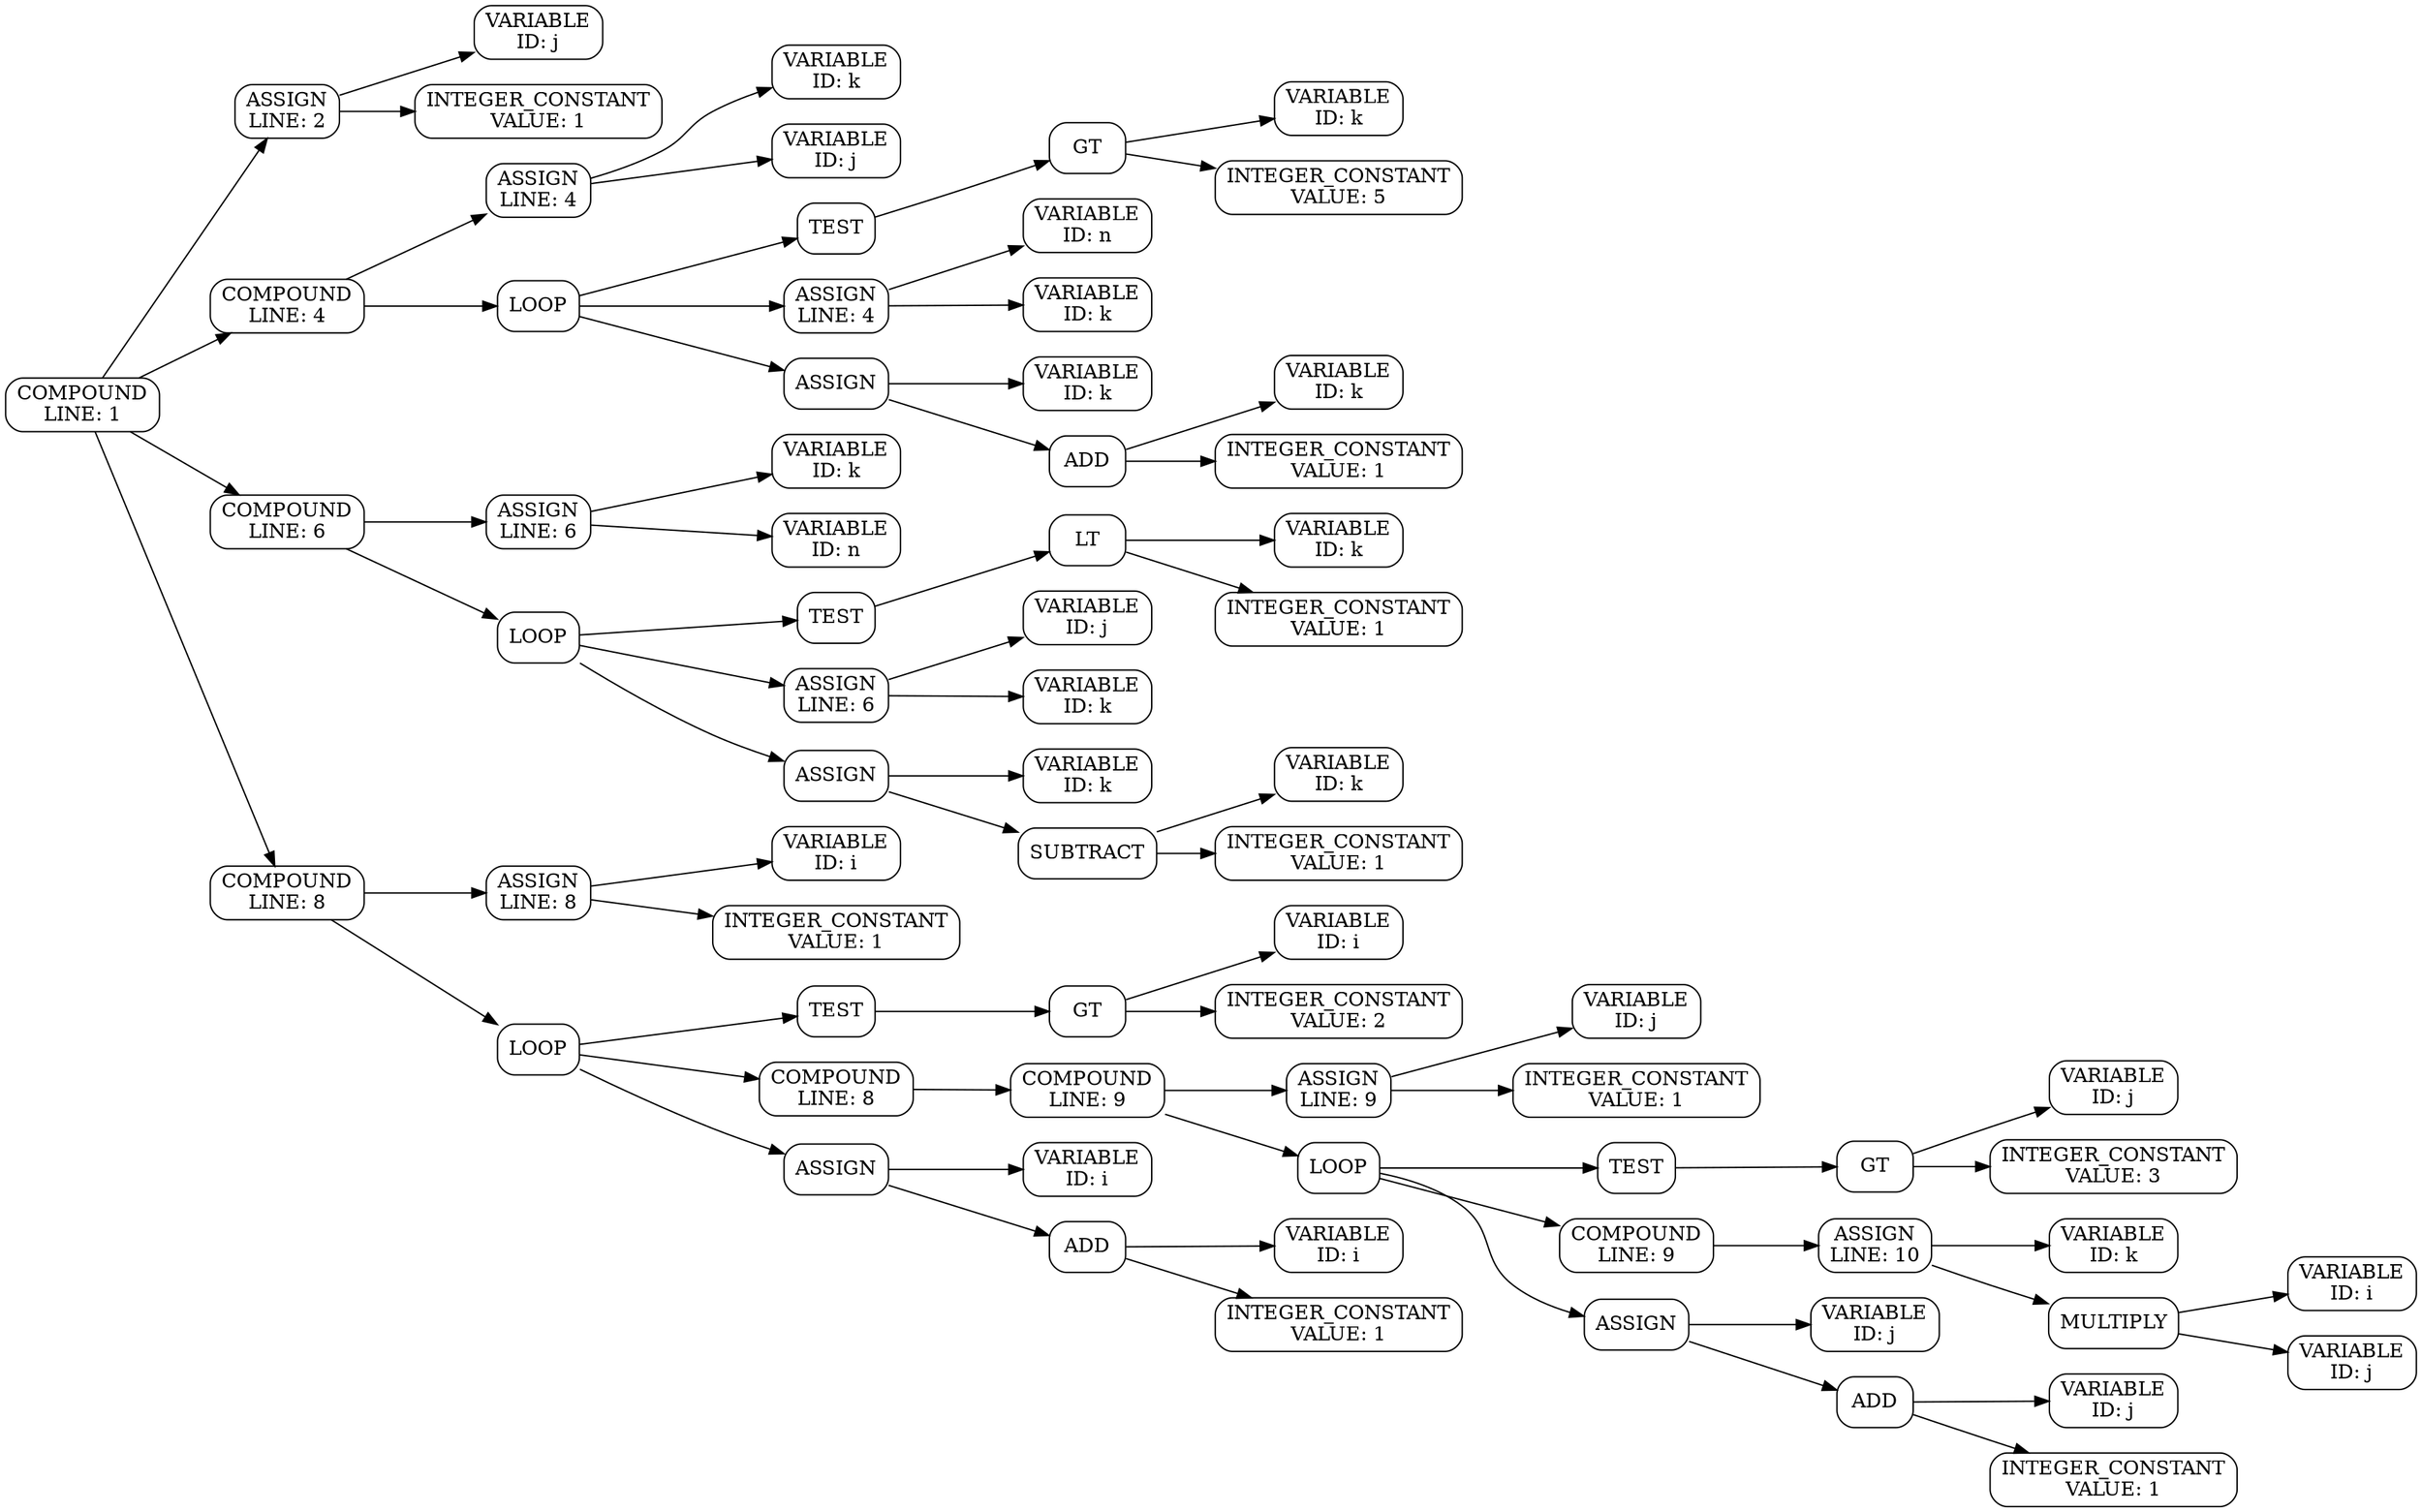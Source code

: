 digraph "parse tree"
{
  rankdir="LR"
  {
    node [shape=box, style="rounded"]
    node0 [label = "COMPOUND\nLINE: 1"]
    node1 [label = "ASSIGN\nLINE: 2"]
    node2 [label = "VARIABLE\nID: j"]
    node3 [label = "INTEGER_CONSTANT\nVALUE: 1"]
    node4 [label = "COMPOUND\nLINE: 4"]
    node5 [label = "ASSIGN\nLINE: 4"]
    node6 [label = "VARIABLE\nID: k"]
    node7 [label = "VARIABLE\nID: j"]
    node8 [label = "LOOP"]
    node9 [label = "TEST"]
    node10 [label = "GT"]
    node11 [label = "VARIABLE\nID: k"]
    node12 [label = "INTEGER_CONSTANT\nVALUE: 5"]
    node13 [label = "ASSIGN\nLINE: 4"]
    node14 [label = "VARIABLE\nID: n"]
    node15 [label = "VARIABLE\nID: k"]
    node16 [label = "ASSIGN"]
    node17 [label = "VARIABLE\nID: k"]
    node18 [label = "ADD"]
    node19 [label = "VARIABLE\nID: k"]
    node20 [label = "INTEGER_CONSTANT\nVALUE: 1"]
    node21 [label = "COMPOUND\nLINE: 6"]
    node22 [label = "ASSIGN\nLINE: 6"]
    node23 [label = "VARIABLE\nID: k"]
    node24 [label = "VARIABLE\nID: n"]
    node25 [label = "LOOP"]
    node26 [label = "TEST"]
    node27 [label = "LT"]
    node28 [label = "VARIABLE\nID: k"]
    node29 [label = "INTEGER_CONSTANT\nVALUE: 1"]
    node30 [label = "ASSIGN\nLINE: 6"]
    node31 [label = "VARIABLE\nID: j"]
    node32 [label = "VARIABLE\nID: k"]
    node33 [label = "ASSIGN"]
    node34 [label = "VARIABLE\nID: k"]
    node35 [label = "SUBTRACT"]
    node36 [label = "VARIABLE\nID: k"]
    node37 [label = "INTEGER_CONSTANT\nVALUE: 1"]
    node38 [label = "COMPOUND\nLINE: 8"]
    node39 [label = "ASSIGN\nLINE: 8"]
    node40 [label = "VARIABLE\nID: i"]
    node41 [label = "INTEGER_CONSTANT\nVALUE: 1"]
    node42 [label = "LOOP"]
    node43 [label = "TEST"]
    node44 [label = "GT"]
    node45 [label = "VARIABLE\nID: i"]
    node46 [label = "INTEGER_CONSTANT\nVALUE: 2"]
    node47 [label = "COMPOUND\nLINE: 8"]
    node48 [label = "COMPOUND\nLINE: 9"]
    node49 [label = "ASSIGN\nLINE: 9"]
    node50 [label = "VARIABLE\nID: j"]
    node51 [label = "INTEGER_CONSTANT\nVALUE: 1"]
    node52 [label = "LOOP"]
    node53 [label = "TEST"]
    node54 [label = "GT"]
    node55 [label = "VARIABLE\nID: j"]
    node56 [label = "INTEGER_CONSTANT\nVALUE: 3"]
    node57 [label = "COMPOUND\nLINE: 9"]
    node58 [label = "ASSIGN\nLINE: 10"]
    node59 [label = "VARIABLE\nID: k"]
    node60 [label = "MULTIPLY"]
    node61 [label = "VARIABLE\nID: i"]
    node62 [label = "VARIABLE\nID: j"]
    node63 [label = "ASSIGN"]
    node64 [label = "VARIABLE\nID: j"]
    node65 [label = "ADD"]
    node66 [label = "VARIABLE\nID: j"]
    node67 [label = "INTEGER_CONSTANT\nVALUE: 1"]
    node68 [label = "ASSIGN"]
    node69 [label = "VARIABLE\nID: i"]
    node70 [label = "ADD"]
    node71 [label = "VARIABLE\nID: i"]
    node72 [label = "INTEGER_CONSTANT\nVALUE: 1"]
  }
  node1 -> { node2 node3 }
  node5 -> { node6 node7 }
  node10 -> { node11 node12 }
  node9 -> { node10 }
  node13 -> { node14 node15 }
  node18 -> { node19 node20 }
  node16 -> { node17 node18 }
  node8 -> { node9 node13 node16 }
  node4 -> { node5 node8 }
  node22 -> { node23 node24 }
  node27 -> { node28 node29 }
  node26 -> { node27 }
  node30 -> { node31 node32 }
  node35 -> { node36 node37 }
  node33 -> { node34 node35 }
  node25 -> { node26 node30 node33 }
  node21 -> { node22 node25 }
  node39 -> { node40 node41 }
  node44 -> { node45 node46 }
  node43 -> { node44 }
  node49 -> { node50 node51 }
  node54 -> { node55 node56 }
  node53 -> { node54 }
  node60 -> { node61 node62 }
  node58 -> { node59 node60 }
  node57 -> { node58 }
  node65 -> { node66 node67 }
  node63 -> { node64 node65 }
  node52 -> { node53 node57 node63 }
  node48 -> { node49 node52 }
  node47 -> { node48 }
  node70 -> { node71 node72 }
  node68 -> { node69 node70 }
  node42 -> { node43 node47 node68 }
  node38 -> { node39 node42 }
  node0 -> { node1 node4 node21 node38 }
}